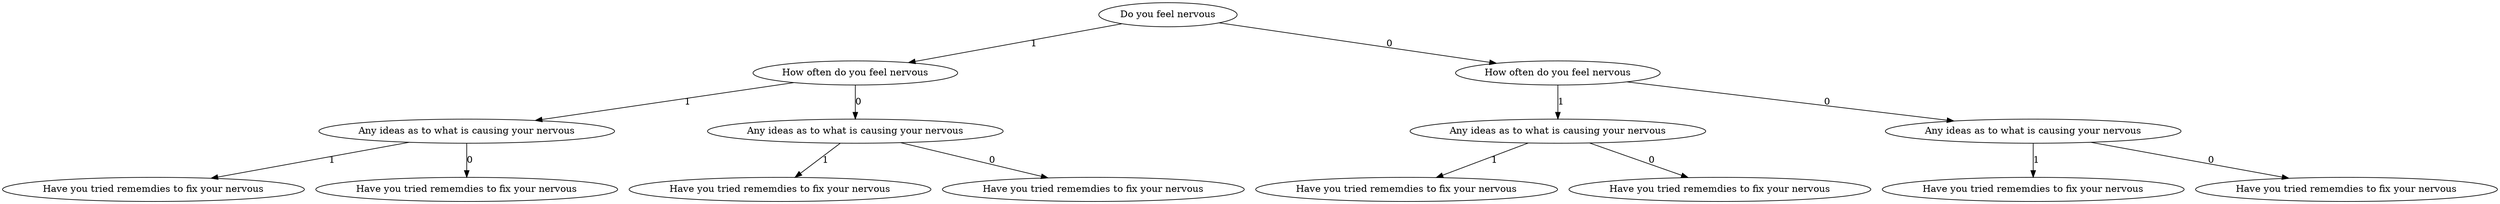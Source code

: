 digraph G{
root[label="Do you feel nervous"]
left_root[label="How often do you feel nervous"]
root->left_root[label=1]
left_left_root[label="Any ideas as to what is causing your nervous"]
left_root->left_left_root[label=1]
left_left_left_root[label="Have you tried rememdies to fix your nervous"]
left_left_root->left_left_left_root[label=1]
right_left_left_root[label="Have you tried rememdies to fix your nervous"]
left_left_root->right_left_left_root[label=0]
right_left_root[label="Any ideas as to what is causing your nervous"]
left_root->right_left_root[label=0]
left_right_left_root[label="Have you tried rememdies to fix your nervous"]
right_left_root->left_right_left_root[label=1]
right_right_left_root[label="Have you tried rememdies to fix your nervous"]
right_left_root->right_right_left_root[label=0]
right_root[label="How often do you feel nervous"]
root->right_root[label=0]
left_right_root[label="Any ideas as to what is causing your nervous"]
right_root->left_right_root[label=1]
left_left_right_root[label="Have you tried rememdies to fix your nervous"]
left_right_root->left_left_right_root[label=1]
right_left_right_root[label="Have you tried rememdies to fix your nervous"]
left_right_root->right_left_right_root[label=0]
right_right_root[label="Any ideas as to what is causing your nervous"]
right_root->right_right_root[label=0]
left_right_right_root[label="Have you tried rememdies to fix your nervous"]
right_right_root->left_right_right_root[label=1]
right_right_right_root[label="Have you tried rememdies to fix your nervous"]
right_right_root->right_right_right_root[label=0]
}
